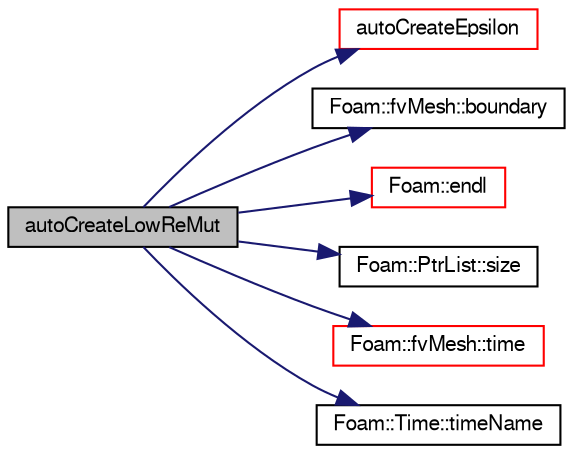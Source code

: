 digraph "autoCreateLowReMut"
{
  bgcolor="transparent";
  edge [fontname="FreeSans",fontsize="10",labelfontname="FreeSans",labelfontsize="10"];
  node [fontname="FreeSans",fontsize="10",shape=record];
  rankdir="LR";
  Node93 [label="autoCreateLowReMut",height=0.2,width=0.4,color="black", fillcolor="grey75", style="filled", fontcolor="black"];
  Node93 -> Node94 [color="midnightblue",fontsize="10",style="solid",fontname="FreeSans"];
  Node94 [label="autoCreateEpsilon",height=0.2,width=0.4,color="red",URL="$a21173.html#a1d70af70cc911d478af55edc720a364e",tooltip="epsilon "];
  Node93 -> Node102 [color="midnightblue",fontsize="10",style="solid",fontname="FreeSans"];
  Node102 [label="Foam::fvMesh::boundary",height=0.2,width=0.4,color="black",URL="$a22766.html#a1fc8b179063cf5d6805da64ff1975126",tooltip="Return reference to boundary mesh. "];
  Node93 -> Node99 [color="midnightblue",fontsize="10",style="solid",fontname="FreeSans"];
  Node99 [label="Foam::endl",height=0.2,width=0.4,color="red",URL="$a21124.html#a2db8fe02a0d3909e9351bb4275b23ce4",tooltip="Add newline and flush stream. "];
  Node93 -> Node103 [color="midnightblue",fontsize="10",style="solid",fontname="FreeSans"];
  Node103 [label="Foam::PtrList::size",height=0.2,width=0.4,color="black",URL="$a25914.html#a47b3bf30da1eb3ab8076b5fbe00e0494",tooltip="Return the number of elements in the PtrList. "];
  Node93 -> Node96 [color="midnightblue",fontsize="10",style="solid",fontname="FreeSans"];
  Node96 [label="Foam::fvMesh::time",height=0.2,width=0.4,color="red",URL="$a22766.html#a0d94096809fe3376b29a2a29ca11bb18",tooltip="Return the top-level database. "];
  Node93 -> Node98 [color="midnightblue",fontsize="10",style="solid",fontname="FreeSans"];
  Node98 [label="Foam::Time::timeName",height=0.2,width=0.4,color="black",URL="$a26350.html#ad9d86fef6eca18797c786726cf925179",tooltip="Return time name of given scalar time. "];
}
